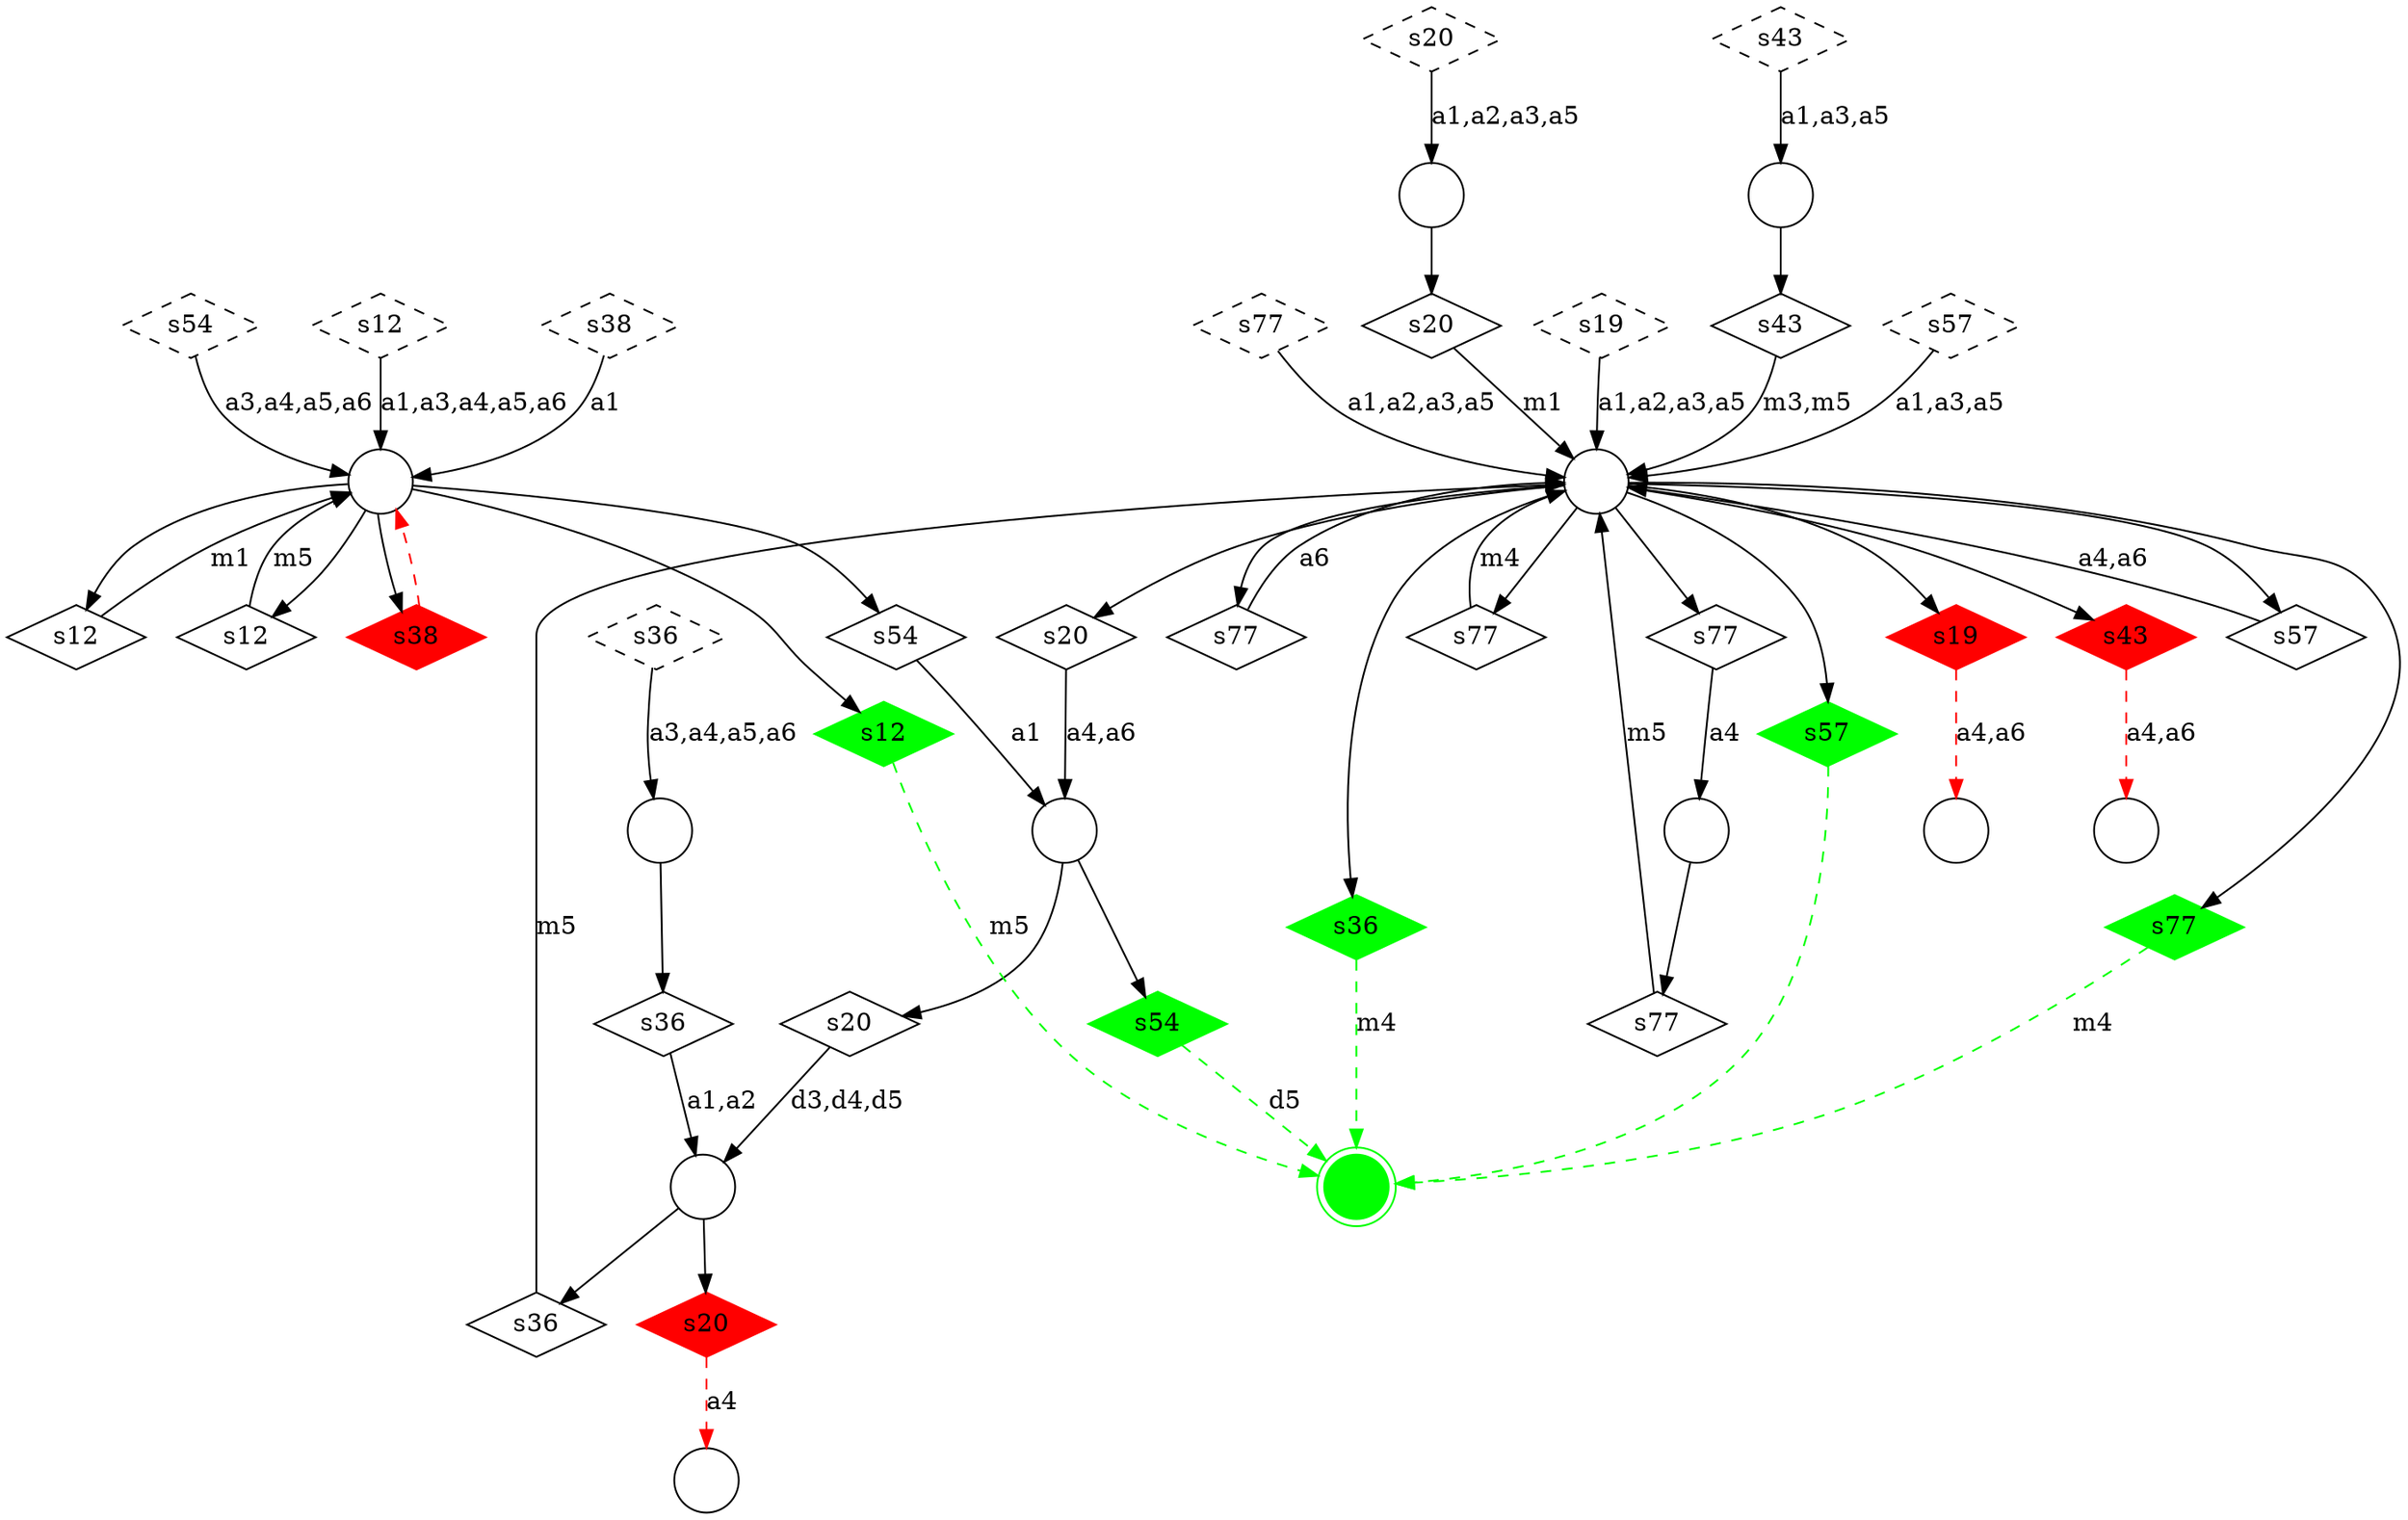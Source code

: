 digraph G {
  m10 [shape=circle,  label=""];
  m11 [shape=circle,  label=""];
  m0 [shape=circle,  label=""];
  m9 [shape=circle,  label=""];
  m3 [shape=circle,  label=""];
  m7 [shape=doublecircle, color = "green", style = "filled", label=""];
  m1 [shape=circle,  label=""];
  m4 [shape=circle,  label=""];
  m2 [shape=circle,  label=""];
  m5 [shape=circle,  label=""];
  m6 [shape=circle,  label=""];
  m8 [shape=circle,  label=""];
  u_s12_0 [shape=diamond, style = "dashed", label="s12"];
  u_s12_1 [shape=diamond,  label="s12"];
  u_s12_2 [shape=diamond,  label="s12"];
  u_s12_3 [shape=diamond, color = "green", style = "filled", label="s12"];
  u_s19_0 [shape=diamond, style = "dashed", label="s19"];
  u_s19_1 [shape=diamond, color = "red", style = "filled", label="s19"];
  u_s20_0 [shape=diamond, style = "dashed", label="s20"];
  u_s20_1 [shape=diamond,  label="s20"];
  u_s20_2 [shape=diamond,  label="s20"];
  u_s20_3 [shape=diamond,  label="s20"];
  u_s20_4 [shape=diamond, color = "red", style = "filled", label="s20"];
  u_s36_0 [shape=diamond, style = "dashed", label="s36"];
  u_s36_1 [shape=diamond,  label="s36"];
  u_s36_2 [shape=diamond,  label="s36"];
  u_s36_3 [shape=diamond, color = "green", style = "filled", label="s36"];
  u_s38_0 [shape=diamond, style = "dashed", label="s38"];
  u_s38_1 [shape=diamond, color = "red", style = "filled", label="s38"];
  u_s43_0 [shape=diamond, style = "dashed", label="s43"];
  u_s43_1 [shape=diamond,  label="s43"];
  u_s43_2 [shape=diamond, color = "red", style = "filled", label="s43"];
  u_s54_0 [shape=diamond, style = "dashed", label="s54"];
  u_s54_1 [shape=diamond,  label="s54"];
  u_s54_2 [shape=diamond, color = "green", style = "filled", label="s54"];
  u_s57_0 [shape=diamond, style = "dashed", label="s57"];
  u_s57_1 [shape=diamond,  label="s57"];
  u_s57_2 [shape=diamond, color = "green", style = "filled", label="s57"];
  u_s77_0 [shape=diamond, style = "dashed", label="s77"];
  u_s77_1 [shape=diamond,  label="s77"];
  u_s77_2 [shape=diamond,  label="s77"];
  u_s77_3 [shape=diamond,  label="s77"];
  u_s77_4 [shape=diamond,  label="s77"];
  u_s77_5 [shape=diamond, color = "green", style = "filled", label="s77"];
  u_s12_0 -> m2 [label="a1,a3,a4,a5,a6" ];
  m2 -> u_s12_1 [label="" ];
  u_s12_1 -> m2 [label="m5" ];
  m2 -> u_s12_2 [label="" ];
  u_s12_2 -> m2 [label="m1" ];
  m2 -> u_s12_3 [label="" ];
  u_s12_3 -> m7 [label="m5" , color = "green", style = "dashed"];
  u_s19_0 -> m0 [label="a1,a2,a3,a5" ];
  m0 -> u_s19_1 [label="" ];
  u_s19_1 -> m3 [label="a4,a6" , color = "red", style = "dashed"];
  u_s20_0 -> m10 [label="a1,a2,a3,a5" ];
  m10 -> u_s20_1 [label="" ];
  u_s20_1 -> m0 [label="m1" ];
  m0 -> u_s20_2 [label="" ];
  u_s20_2 -> m9 [label="a4,a6" ];
  m9 -> u_s20_3 [label="" ];
  u_s20_3 -> m5 [label="d3,d4,d5" ];
  m5 -> u_s20_4 [label="" ];
  u_s20_4 -> m4 [label="a4" , color = "red", style = "dashed"];
  u_s36_0 -> m1 [label="a3,a4,a5,a6" ];
  m1 -> u_s36_1 [label="" ];
  u_s36_1 -> m5 [label="a1,a2" ];
  m5 -> u_s36_2 [label="" ];
  u_s36_2 -> m0 [label="m5" ];
  m0 -> u_s36_3 [label="" ];
  u_s36_3 -> m7 [label="m4" , color = "green", style = "dashed"];
  u_s38_0 -> m2 [label="a1" ];
  m2 -> u_s38_1 [label="" ];
  u_s38_1 -> m2 [label="" , color = "red", style = "dashed"];
  u_s43_0 -> m8 [label="a1,a3,a5" ];
  m8 -> u_s43_1 [label="" ];
  u_s43_1 -> m0 [label="m3,m5" ];
  m0 -> u_s43_2 [label="" ];
  u_s43_2 -> m11 [label="a4,a6" , color = "red", style = "dashed"];
  u_s54_0 -> m2 [label="a3,a4,a5,a6" ];
  m2 -> u_s54_1 [label="" ];
  u_s54_1 -> m9 [label="a1" ];
  m9 -> u_s54_2 [label="" ];
  u_s54_2 -> m7 [label="d5" , color = "green", style = "dashed"];
  u_s57_0 -> m0 [label="a1,a3,a5" ];
  m0 -> u_s57_1 [label="" ];
  u_s57_1 -> m0 [label="a4,a6" ];
  m0 -> u_s57_2 [label="" ];
  u_s57_2 -> m7 [label="" , color = "green", style = "dashed"];
  u_s77_0 -> m0 [label="a1,a2,a3,a5" ];
  m0 -> u_s77_1 [label="" ];
  u_s77_1 -> m0 [label="a6" ];
  m0 -> u_s77_2 [label="" ];
  u_s77_2 -> m6 [label="a4" ];
  m6 -> u_s77_3 [label="" ];
  u_s77_3 -> m0 [label="m5" ];
  m0 -> u_s77_4 [label="" ];
  u_s77_4 -> m0 [label="m4" ];
  m0 -> u_s77_5 [label="" ];
  u_s77_5 -> m7 [label="m4" , color = "green", style = "dashed"];
}
